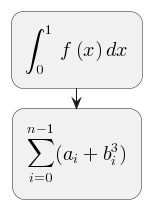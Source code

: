 {
  "sha1": "m7yphg9lzz870rwz0ova5vywi5xopcr",
  "insertion": {
    "when": "2024-06-03T18:59:34.983Z",
    "user": "plantuml@gmail.com"
  }
}
@startuml
:<math>int_0^1f(x)dx</math>;
:<latex>\sum_{i=0}^{n-1} (a_i + b_i^3)</latex>;
@enduml
